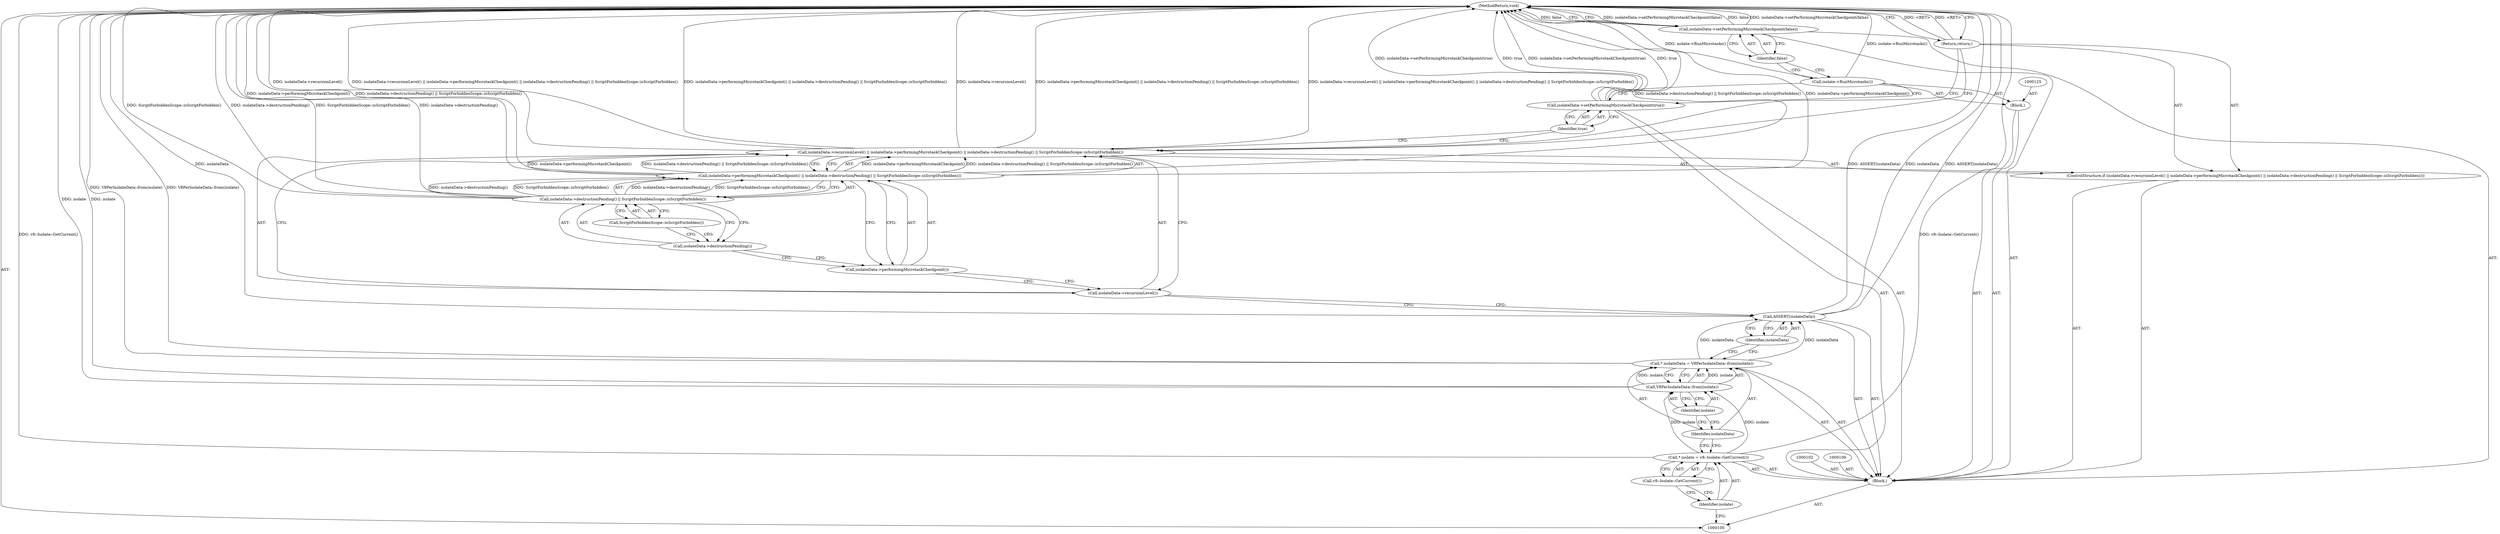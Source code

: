 digraph "1_Chrome_dff368031150a1033a1a3c913f8857679a0279be_1" {
"1000129" [label="(MethodReturn,void)"];
"1000124" [label="(Block,)"];
"1000126" [label="(Call,isolate->RunMicrotasks())"];
"1000127" [label="(Call,isolateData->setPerformingMicrotaskCheckpoint(false))"];
"1000128" [label="(Identifier,false)"];
"1000101" [label="(Block,)"];
"1000103" [label="(Call,* isolate = v8::Isolate::GetCurrent())"];
"1000104" [label="(Identifier,isolate)"];
"1000105" [label="(Call,v8::Isolate::GetCurrent())"];
"1000107" [label="(Call,* isolateData = V8PerIsolateData::from(isolate))"];
"1000108" [label="(Identifier,isolateData)"];
"1000109" [label="(Call,V8PerIsolateData::from(isolate))"];
"1000110" [label="(Identifier,isolate)"];
"1000112" [label="(Identifier,isolateData)"];
"1000111" [label="(Call,ASSERT(isolateData))"];
"1000120" [label="(Call,ScriptForbiddenScope::isScriptForbidden())"];
"1000116" [label="(Call,isolateData->performingMicrotaskCheckpoint() || isolateData->destructionPending() || ScriptForbiddenScope::isScriptForbidden())"];
"1000117" [label="(Call,isolateData->performingMicrotaskCheckpoint())"];
"1000113" [label="(ControlStructure,if (isolateData->recursionLevel() || isolateData->performingMicrotaskCheckpoint() || isolateData->destructionPending() || ScriptForbiddenScope::isScriptForbidden()))"];
"1000114" [label="(Call,isolateData->recursionLevel() || isolateData->performingMicrotaskCheckpoint() || isolateData->destructionPending() || ScriptForbiddenScope::isScriptForbidden())"];
"1000115" [label="(Call,isolateData->recursionLevel())"];
"1000118" [label="(Call,isolateData->destructionPending() || ScriptForbiddenScope::isScriptForbidden())"];
"1000119" [label="(Call,isolateData->destructionPending())"];
"1000121" [label="(Return,return;)"];
"1000122" [label="(Call,isolateData->setPerformingMicrotaskCheckpoint(true))"];
"1000123" [label="(Identifier,true)"];
"1000129" -> "1000100"  [label="AST: "];
"1000129" -> "1000121"  [label="CFG: "];
"1000129" -> "1000127"  [label="CFG: "];
"1000121" -> "1000129"  [label="DDG: <RET>"];
"1000116" -> "1000129"  [label="DDG: isolateData->performingMicrotaskCheckpoint()"];
"1000116" -> "1000129"  [label="DDG: isolateData->destructionPending() || ScriptForbiddenScope::isScriptForbidden()"];
"1000126" -> "1000129"  [label="DDG: isolate->RunMicrotasks()"];
"1000103" -> "1000129"  [label="DDG: v8::Isolate::GetCurrent()"];
"1000114" -> "1000129"  [label="DDG: isolateData->recursionLevel() || isolateData->performingMicrotaskCheckpoint() || isolateData->destructionPending() || ScriptForbiddenScope::isScriptForbidden()"];
"1000114" -> "1000129"  [label="DDG: isolateData->recursionLevel()"];
"1000114" -> "1000129"  [label="DDG: isolateData->performingMicrotaskCheckpoint() || isolateData->destructionPending() || ScriptForbiddenScope::isScriptForbidden()"];
"1000122" -> "1000129"  [label="DDG: true"];
"1000122" -> "1000129"  [label="DDG: isolateData->setPerformingMicrotaskCheckpoint(true)"];
"1000127" -> "1000129"  [label="DDG: isolateData->setPerformingMicrotaskCheckpoint(false)"];
"1000127" -> "1000129"  [label="DDG: false"];
"1000111" -> "1000129"  [label="DDG: isolateData"];
"1000111" -> "1000129"  [label="DDG: ASSERT(isolateData)"];
"1000118" -> "1000129"  [label="DDG: isolateData->destructionPending()"];
"1000118" -> "1000129"  [label="DDG: ScriptForbiddenScope::isScriptForbidden()"];
"1000107" -> "1000129"  [label="DDG: V8PerIsolateData::from(isolate)"];
"1000109" -> "1000129"  [label="DDG: isolate"];
"1000124" -> "1000101"  [label="AST: "];
"1000125" -> "1000124"  [label="AST: "];
"1000126" -> "1000124"  [label="AST: "];
"1000126" -> "1000124"  [label="AST: "];
"1000126" -> "1000122"  [label="CFG: "];
"1000128" -> "1000126"  [label="CFG: "];
"1000126" -> "1000129"  [label="DDG: isolate->RunMicrotasks()"];
"1000127" -> "1000101"  [label="AST: "];
"1000127" -> "1000128"  [label="CFG: "];
"1000128" -> "1000127"  [label="AST: "];
"1000129" -> "1000127"  [label="CFG: "];
"1000127" -> "1000129"  [label="DDG: isolateData->setPerformingMicrotaskCheckpoint(false)"];
"1000127" -> "1000129"  [label="DDG: false"];
"1000128" -> "1000127"  [label="AST: "];
"1000128" -> "1000126"  [label="CFG: "];
"1000127" -> "1000128"  [label="CFG: "];
"1000101" -> "1000100"  [label="AST: "];
"1000102" -> "1000101"  [label="AST: "];
"1000103" -> "1000101"  [label="AST: "];
"1000106" -> "1000101"  [label="AST: "];
"1000107" -> "1000101"  [label="AST: "];
"1000111" -> "1000101"  [label="AST: "];
"1000113" -> "1000101"  [label="AST: "];
"1000122" -> "1000101"  [label="AST: "];
"1000124" -> "1000101"  [label="AST: "];
"1000127" -> "1000101"  [label="AST: "];
"1000103" -> "1000101"  [label="AST: "];
"1000103" -> "1000105"  [label="CFG: "];
"1000104" -> "1000103"  [label="AST: "];
"1000105" -> "1000103"  [label="AST: "];
"1000108" -> "1000103"  [label="CFG: "];
"1000103" -> "1000129"  [label="DDG: v8::Isolate::GetCurrent()"];
"1000103" -> "1000109"  [label="DDG: isolate"];
"1000104" -> "1000103"  [label="AST: "];
"1000104" -> "1000100"  [label="CFG: "];
"1000105" -> "1000104"  [label="CFG: "];
"1000105" -> "1000103"  [label="AST: "];
"1000105" -> "1000104"  [label="CFG: "];
"1000103" -> "1000105"  [label="CFG: "];
"1000107" -> "1000101"  [label="AST: "];
"1000107" -> "1000109"  [label="CFG: "];
"1000108" -> "1000107"  [label="AST: "];
"1000109" -> "1000107"  [label="AST: "];
"1000112" -> "1000107"  [label="CFG: "];
"1000107" -> "1000129"  [label="DDG: V8PerIsolateData::from(isolate)"];
"1000109" -> "1000107"  [label="DDG: isolate"];
"1000107" -> "1000111"  [label="DDG: isolateData"];
"1000108" -> "1000107"  [label="AST: "];
"1000108" -> "1000103"  [label="CFG: "];
"1000110" -> "1000108"  [label="CFG: "];
"1000109" -> "1000107"  [label="AST: "];
"1000109" -> "1000110"  [label="CFG: "];
"1000110" -> "1000109"  [label="AST: "];
"1000107" -> "1000109"  [label="CFG: "];
"1000109" -> "1000129"  [label="DDG: isolate"];
"1000109" -> "1000107"  [label="DDG: isolate"];
"1000103" -> "1000109"  [label="DDG: isolate"];
"1000110" -> "1000109"  [label="AST: "];
"1000110" -> "1000108"  [label="CFG: "];
"1000109" -> "1000110"  [label="CFG: "];
"1000112" -> "1000111"  [label="AST: "];
"1000112" -> "1000107"  [label="CFG: "];
"1000111" -> "1000112"  [label="CFG: "];
"1000111" -> "1000101"  [label="AST: "];
"1000111" -> "1000112"  [label="CFG: "];
"1000112" -> "1000111"  [label="AST: "];
"1000115" -> "1000111"  [label="CFG: "];
"1000111" -> "1000129"  [label="DDG: isolateData"];
"1000111" -> "1000129"  [label="DDG: ASSERT(isolateData)"];
"1000107" -> "1000111"  [label="DDG: isolateData"];
"1000120" -> "1000118"  [label="AST: "];
"1000120" -> "1000119"  [label="CFG: "];
"1000118" -> "1000120"  [label="CFG: "];
"1000116" -> "1000114"  [label="AST: "];
"1000116" -> "1000117"  [label="CFG: "];
"1000116" -> "1000118"  [label="CFG: "];
"1000117" -> "1000116"  [label="AST: "];
"1000118" -> "1000116"  [label="AST: "];
"1000114" -> "1000116"  [label="CFG: "];
"1000116" -> "1000129"  [label="DDG: isolateData->performingMicrotaskCheckpoint()"];
"1000116" -> "1000129"  [label="DDG: isolateData->destructionPending() || ScriptForbiddenScope::isScriptForbidden()"];
"1000116" -> "1000114"  [label="DDG: isolateData->performingMicrotaskCheckpoint()"];
"1000116" -> "1000114"  [label="DDG: isolateData->destructionPending() || ScriptForbiddenScope::isScriptForbidden()"];
"1000118" -> "1000116"  [label="DDG: isolateData->destructionPending()"];
"1000118" -> "1000116"  [label="DDG: ScriptForbiddenScope::isScriptForbidden()"];
"1000117" -> "1000116"  [label="AST: "];
"1000117" -> "1000115"  [label="CFG: "];
"1000119" -> "1000117"  [label="CFG: "];
"1000116" -> "1000117"  [label="CFG: "];
"1000113" -> "1000101"  [label="AST: "];
"1000114" -> "1000113"  [label="AST: "];
"1000121" -> "1000113"  [label="AST: "];
"1000114" -> "1000113"  [label="AST: "];
"1000114" -> "1000115"  [label="CFG: "];
"1000114" -> "1000116"  [label="CFG: "];
"1000115" -> "1000114"  [label="AST: "];
"1000116" -> "1000114"  [label="AST: "];
"1000121" -> "1000114"  [label="CFG: "];
"1000123" -> "1000114"  [label="CFG: "];
"1000114" -> "1000129"  [label="DDG: isolateData->recursionLevel() || isolateData->performingMicrotaskCheckpoint() || isolateData->destructionPending() || ScriptForbiddenScope::isScriptForbidden()"];
"1000114" -> "1000129"  [label="DDG: isolateData->recursionLevel()"];
"1000114" -> "1000129"  [label="DDG: isolateData->performingMicrotaskCheckpoint() || isolateData->destructionPending() || ScriptForbiddenScope::isScriptForbidden()"];
"1000116" -> "1000114"  [label="DDG: isolateData->performingMicrotaskCheckpoint()"];
"1000116" -> "1000114"  [label="DDG: isolateData->destructionPending() || ScriptForbiddenScope::isScriptForbidden()"];
"1000115" -> "1000114"  [label="AST: "];
"1000115" -> "1000111"  [label="CFG: "];
"1000117" -> "1000115"  [label="CFG: "];
"1000114" -> "1000115"  [label="CFG: "];
"1000118" -> "1000116"  [label="AST: "];
"1000118" -> "1000119"  [label="CFG: "];
"1000118" -> "1000120"  [label="CFG: "];
"1000119" -> "1000118"  [label="AST: "];
"1000120" -> "1000118"  [label="AST: "];
"1000116" -> "1000118"  [label="CFG: "];
"1000118" -> "1000129"  [label="DDG: isolateData->destructionPending()"];
"1000118" -> "1000129"  [label="DDG: ScriptForbiddenScope::isScriptForbidden()"];
"1000118" -> "1000116"  [label="DDG: isolateData->destructionPending()"];
"1000118" -> "1000116"  [label="DDG: ScriptForbiddenScope::isScriptForbidden()"];
"1000119" -> "1000118"  [label="AST: "];
"1000119" -> "1000117"  [label="CFG: "];
"1000120" -> "1000119"  [label="CFG: "];
"1000118" -> "1000119"  [label="CFG: "];
"1000121" -> "1000113"  [label="AST: "];
"1000121" -> "1000114"  [label="CFG: "];
"1000129" -> "1000121"  [label="CFG: "];
"1000121" -> "1000129"  [label="DDG: <RET>"];
"1000122" -> "1000101"  [label="AST: "];
"1000122" -> "1000123"  [label="CFG: "];
"1000123" -> "1000122"  [label="AST: "];
"1000126" -> "1000122"  [label="CFG: "];
"1000122" -> "1000129"  [label="DDG: true"];
"1000122" -> "1000129"  [label="DDG: isolateData->setPerformingMicrotaskCheckpoint(true)"];
"1000123" -> "1000122"  [label="AST: "];
"1000123" -> "1000114"  [label="CFG: "];
"1000122" -> "1000123"  [label="CFG: "];
}
